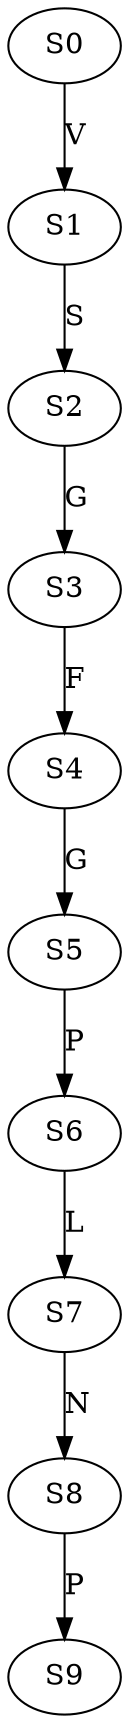 strict digraph  {
	S0 -> S1 [ label = V ];
	S1 -> S2 [ label = S ];
	S2 -> S3 [ label = G ];
	S3 -> S4 [ label = F ];
	S4 -> S5 [ label = G ];
	S5 -> S6 [ label = P ];
	S6 -> S7 [ label = L ];
	S7 -> S8 [ label = N ];
	S8 -> S9 [ label = P ];
}
